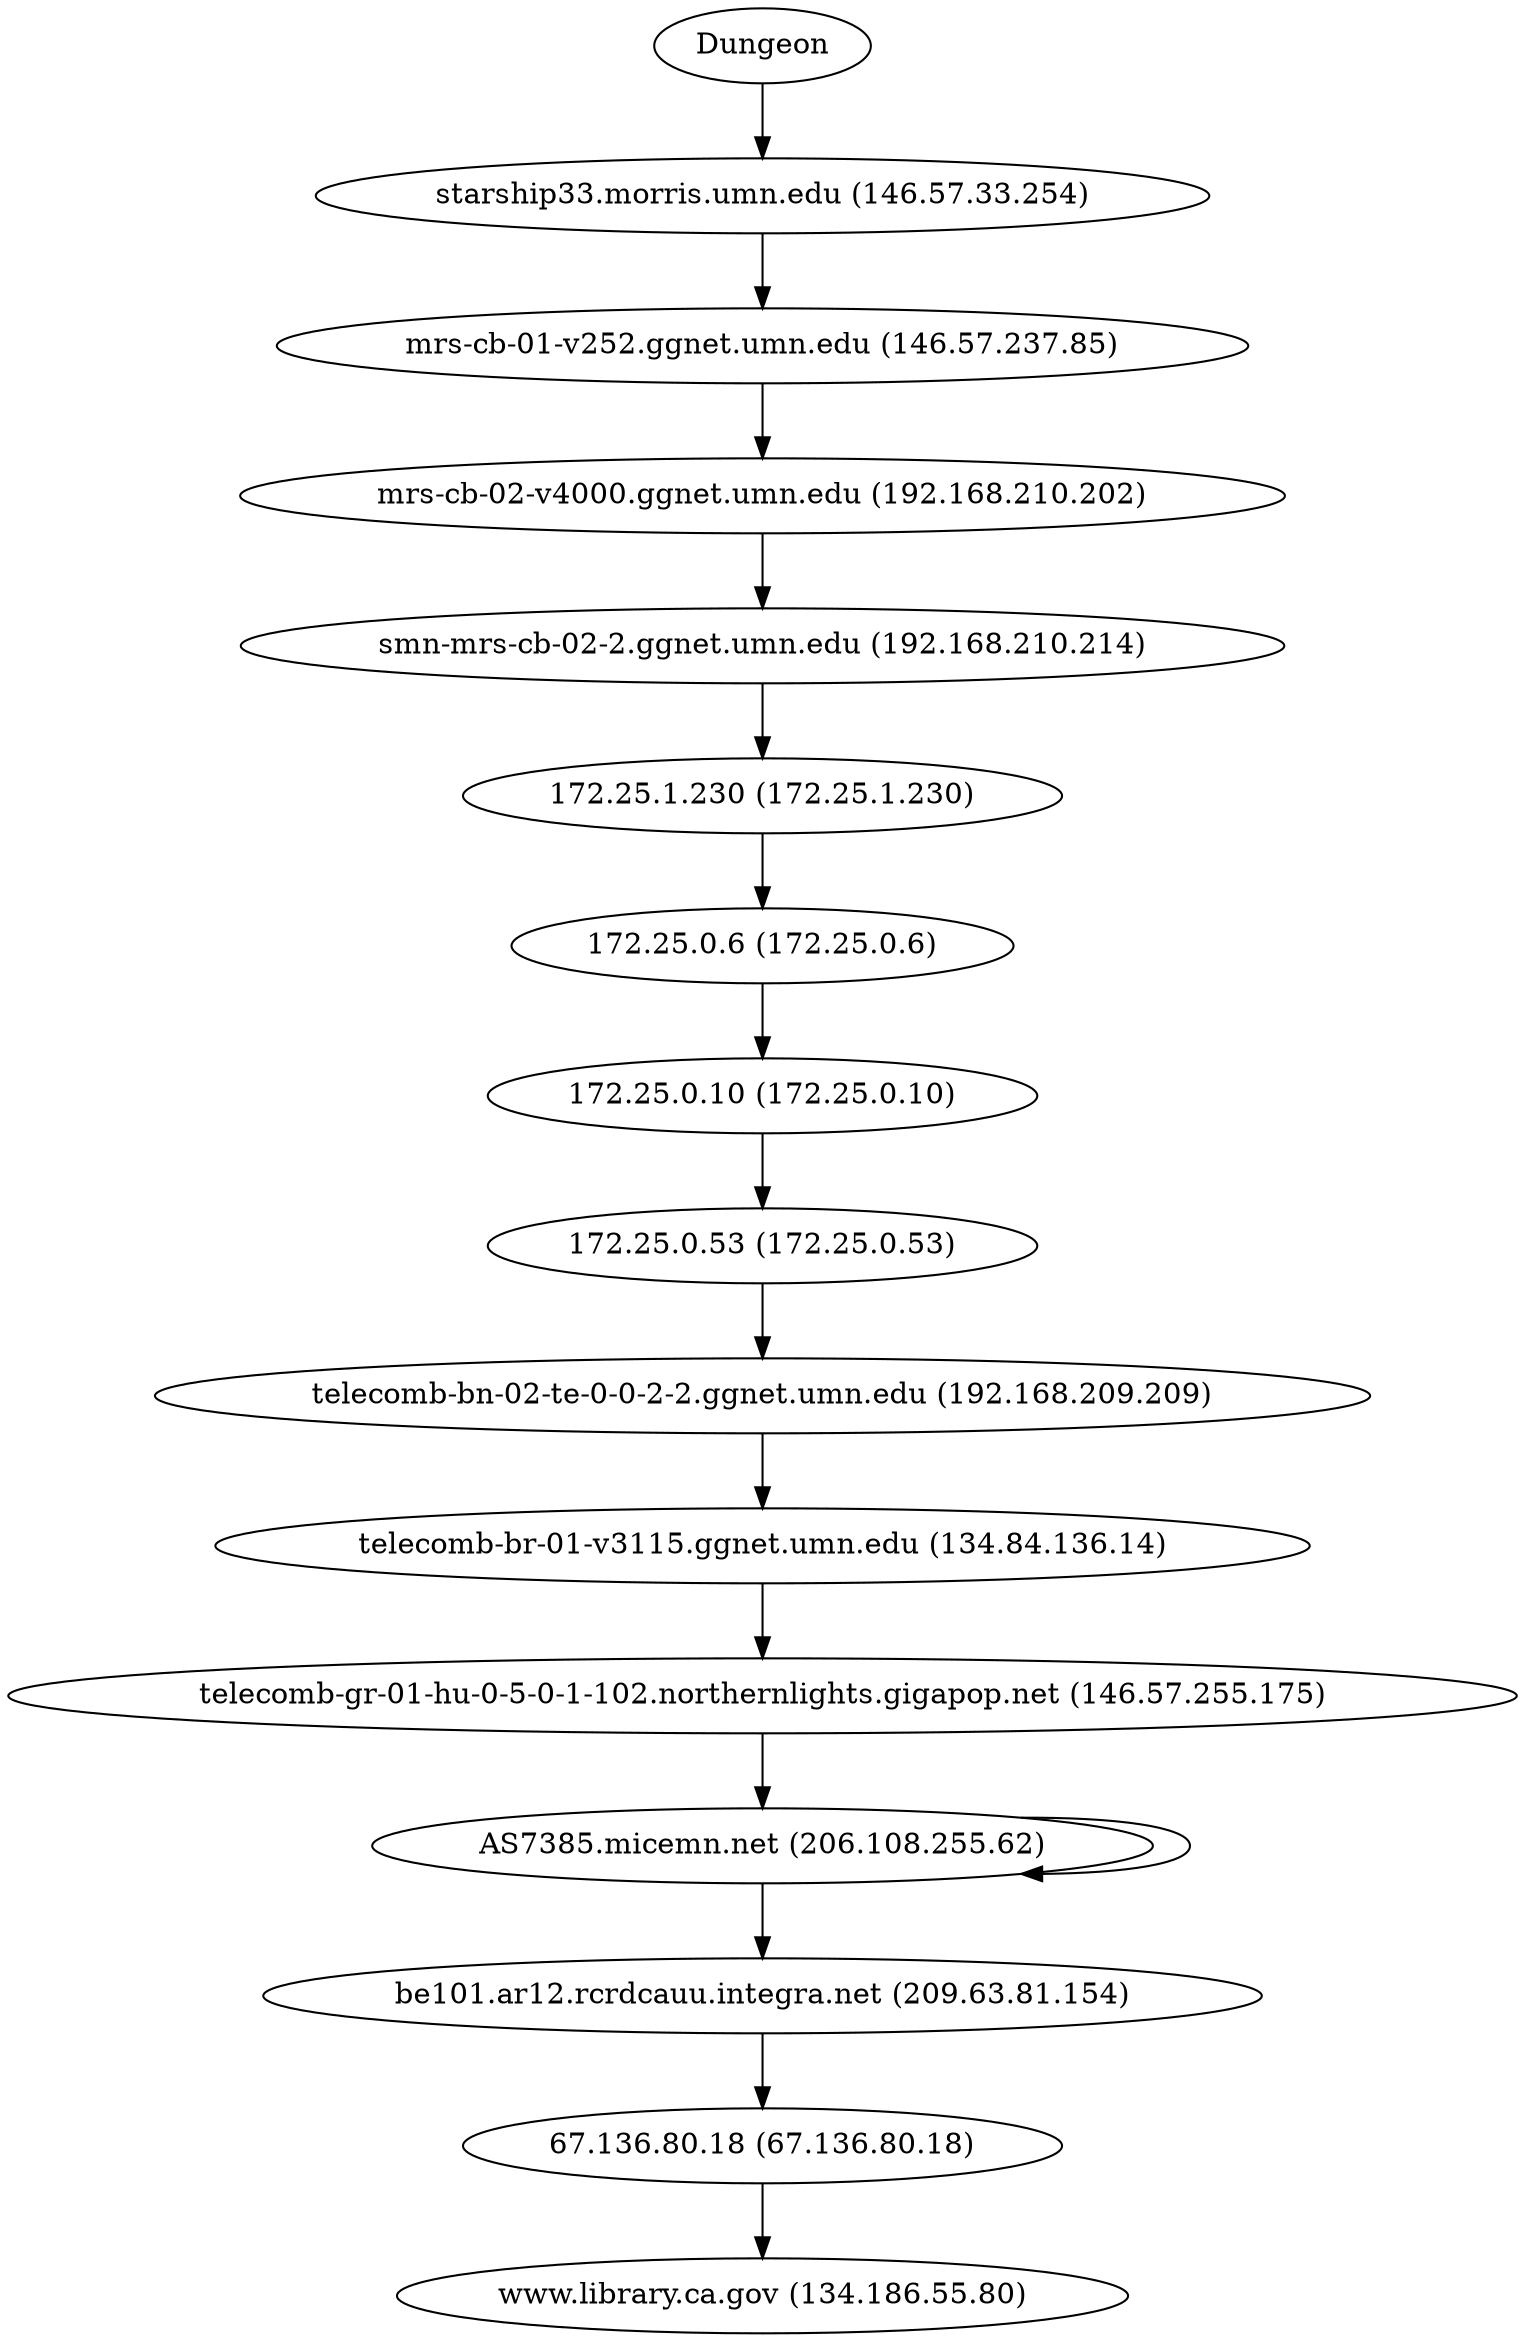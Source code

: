 digraph network {

// traceroute to www.library.ca.gov (134.186.55.80), 60 hops max, 60 byte packets
"Dungeon" -> "starship33.morris.umn.edu (146.57.33.254)";
"starship33.morris.umn.edu (146.57.33.254)" -> "mrs-cb-01-v252.ggnet.umn.edu (146.57.237.85)";
"mrs-cb-01-v252.ggnet.umn.edu (146.57.237.85)" -> "mrs-cb-02-v4000.ggnet.umn.edu (192.168.210.202)";
"mrs-cb-02-v4000.ggnet.umn.edu (192.168.210.202)" -> "smn-mrs-cb-02-2.ggnet.umn.edu (192.168.210.214)";
"smn-mrs-cb-02-2.ggnet.umn.edu (192.168.210.214)" -> "172.25.1.230 (172.25.1.230)";
"172.25.1.230 (172.25.1.230)" -> "172.25.0.6 (172.25.0.6)";
"172.25.0.6 (172.25.0.6)" -> "172.25.0.10 (172.25.0.10)";
"172.25.0.10 (172.25.0.10)" -> "172.25.0.53 (172.25.0.53)";
"172.25.0.53 (172.25.0.53)" -> "telecomb-bn-02-te-0-0-2-2.ggnet.umn.edu (192.168.209.209)";
"telecomb-bn-02-te-0-0-2-2.ggnet.umn.edu (192.168.209.209)" -> "telecomb-br-01-v3115.ggnet.umn.edu (134.84.136.14)";
"telecomb-br-01-v3115.ggnet.umn.edu (134.84.136.14)" -> "telecomb-gr-01-hu-0-5-0-1-102.northernlights.gigapop.net (146.57.255.175)";
"telecomb-gr-01-hu-0-5-0-1-102.northernlights.gigapop.net (146.57.255.175)" -> "AS7385.micemn.net (206.108.255.62)";
"AS7385.micemn.net (206.108.255.62)" -> "AS7385.micemn.net (206.108.255.62)";
"AS7385.micemn.net (206.108.255.62)" -> "be101.ar12.rcrdcauu.integra.net (209.63.81.154)";
"be101.ar12.rcrdcauu.integra.net (209.63.81.154)" -> "67.136.80.18 (67.136.80.18)";
"67.136.80.18 (67.136.80.18)" -> "www.library.ca.gov (134.186.55.80)";
}
